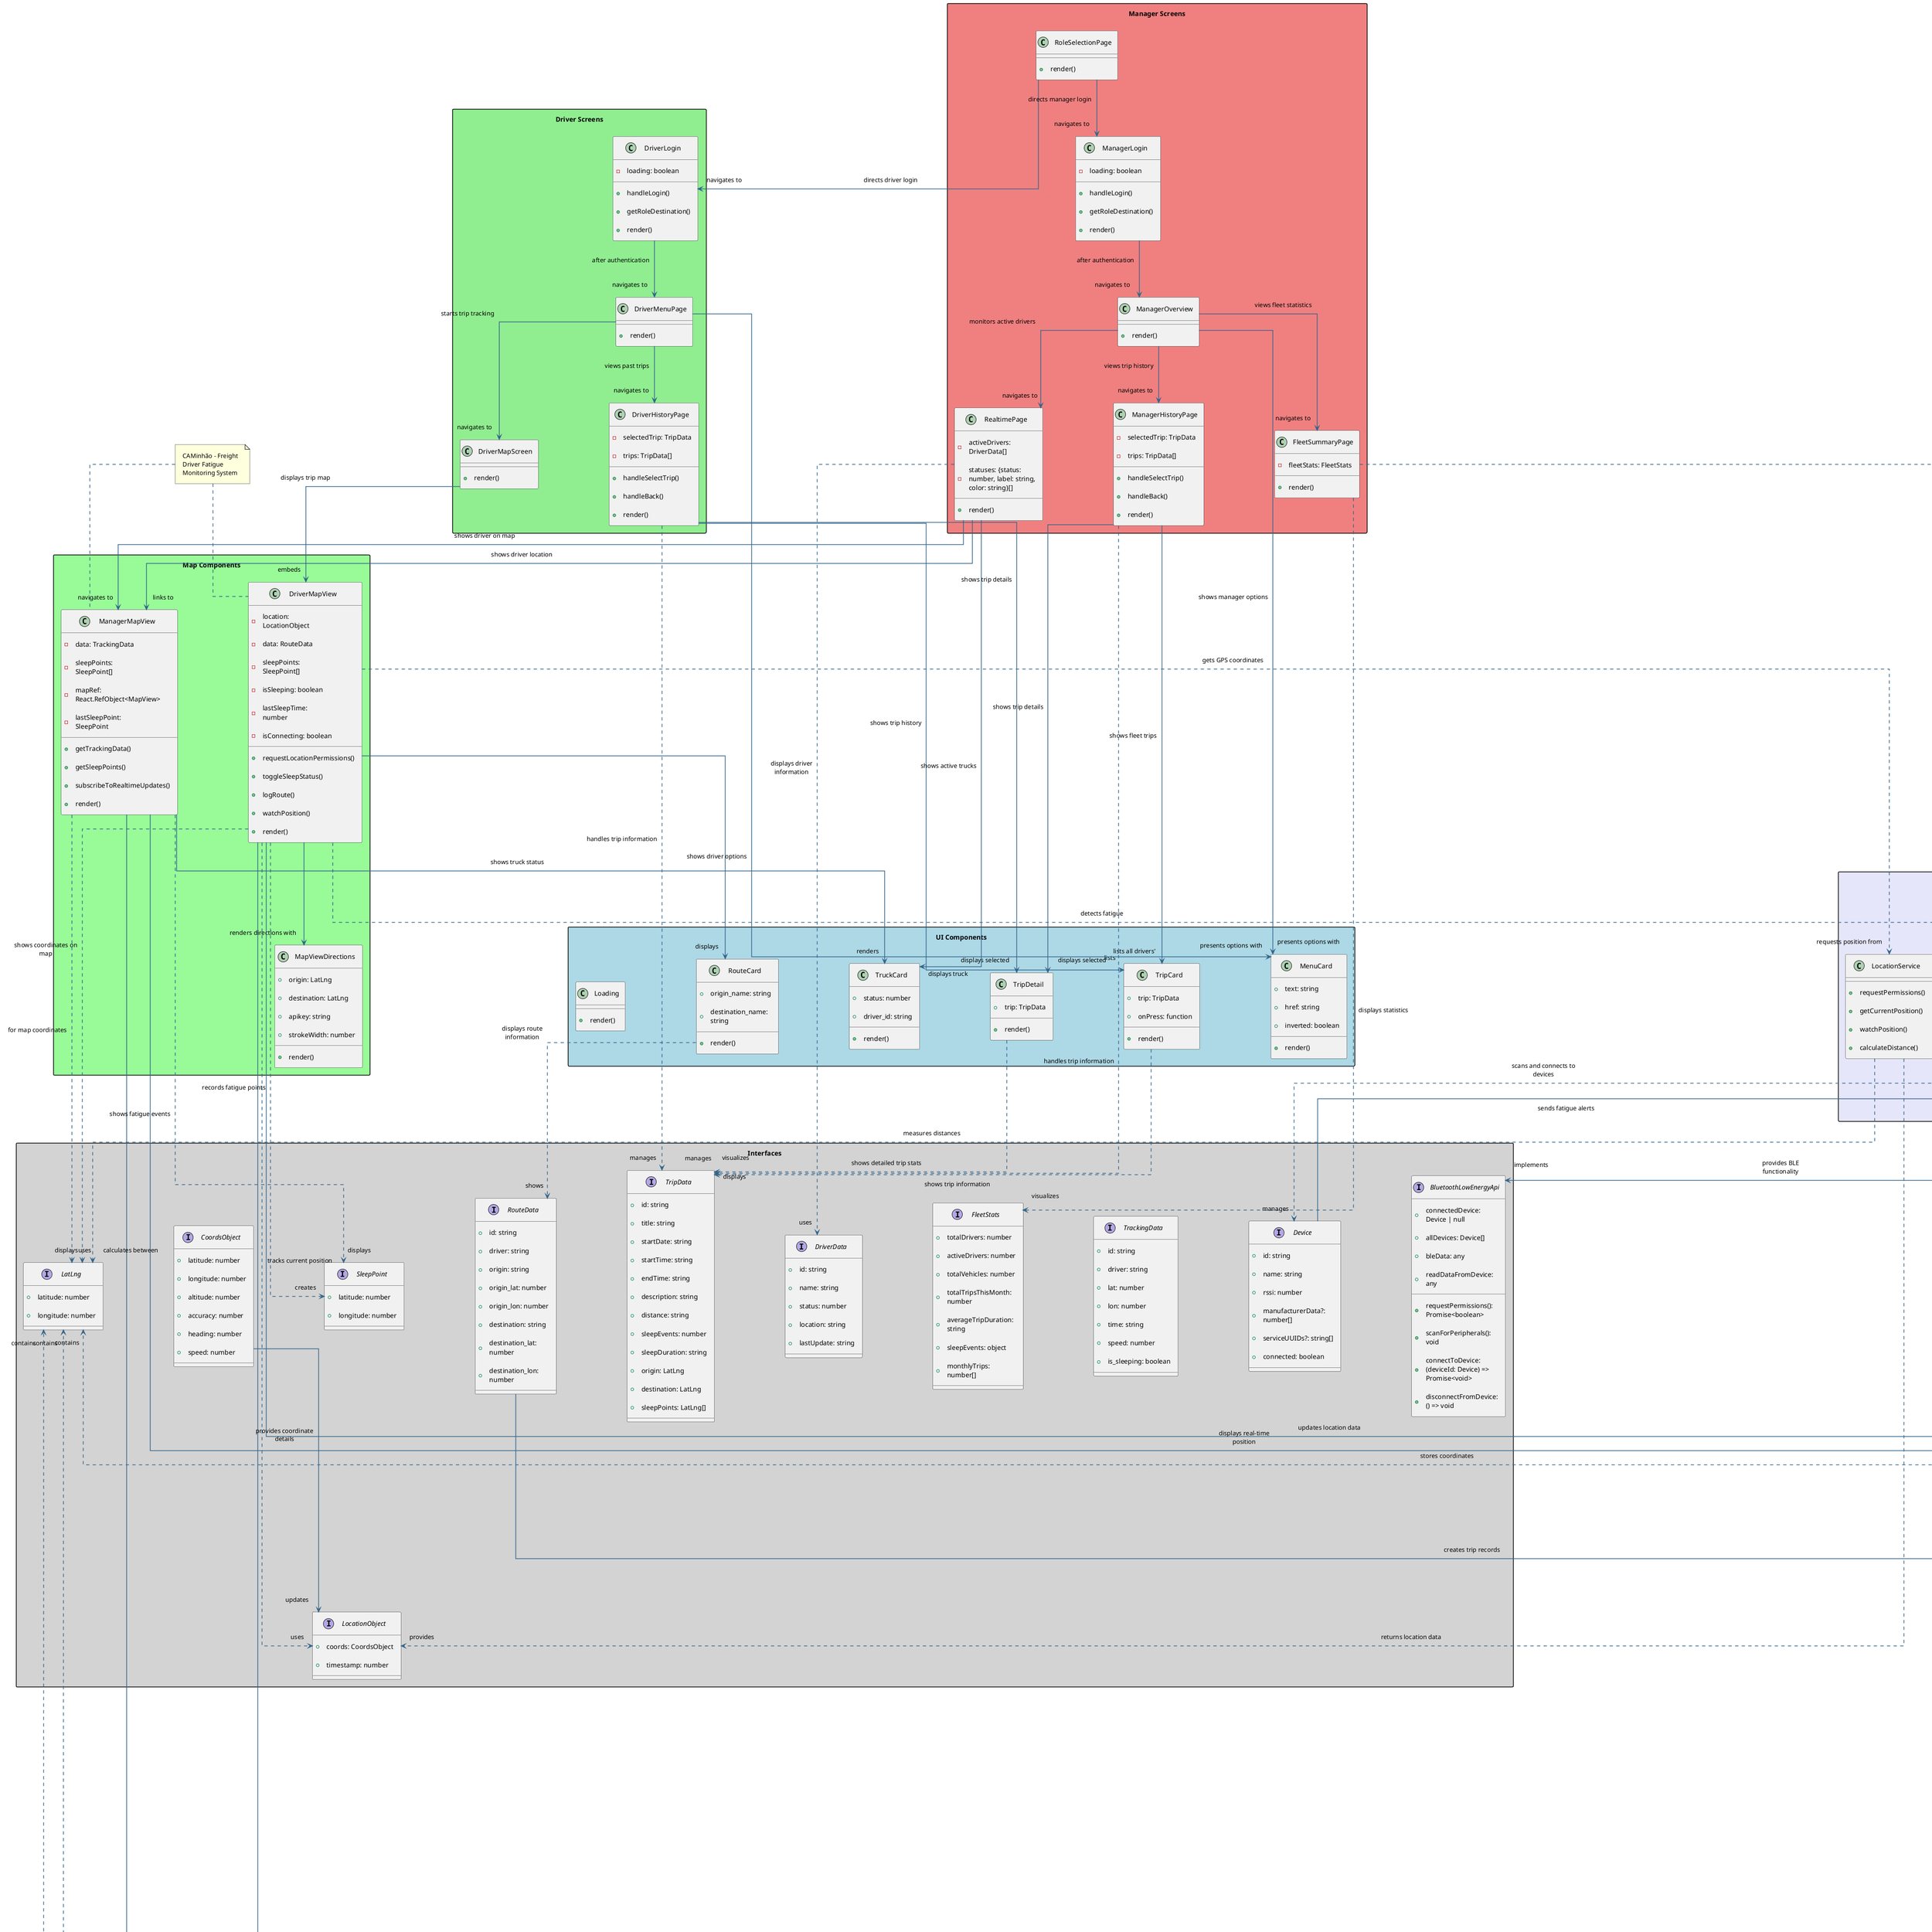 @startuml CAMinhão - Driver Fatigue Monitoring System

' Aumentando o espaçamento entre elementos
skinparam linetype ortho
skinparam nodesep 150
skinparam ranksep 120
skinparam packageStyle rectangle

' Configurações adicionais para melhorar a visualização
skinparam ArrowColor #33658a
skinparam ArrowThickness 1.5
skinparam Padding 10
skinparam componentMargin 20

' Configuração para ajudar com textos longos nas relações
skinparam wrapWidth 150
skinparam maxMessageSize 150

' Database Layer
package "Database Models" #LightYellow {
class Drivers {
+id: bigint
+name: text
+license_number: text
+phone: text
+email: text
+status: text
+date_hired: date
+created_at: timestamp
}

class Vehicles {
+id: bigint
+license_plate: text
+model: text
+year: integer
+status: text
+created_at: timestamp
}

class Trips {
+id: bigint
+driver_id: bigint
+vehicle_id: bigint
+origin_name: text
+origin_lat: double
+origin_lon: double
+destination_name: text
+destination_lat: double
+destination_lon: double
+distance: double
+start_time: timestamp
+end_time: timestamp
+status: text
+description: text
+created_at: timestamp
}

class Tracking {
+id: bigint
+driver_id: bigint
+trip_id: bigint
+vehicle_id: bigint
+lat: double
+lon: double
+speed: double
+is_sleeping: boolean
+road_index: integer
+timestamp: timestamp
}

class SleepEvents {
+id: bigint
+trip_id: bigint
+driver_id: bigint
+lat: double
+lon: double
+start_time: timestamp
+end_time: timestamp
+duration: interval
+severity: text
+created_at: timestamp
}

class Supervisors {
+id: bigint
+name: text
+email: text
+phone: text
+created_at: timestamp
}

class SupervisorDriver {
+supervisor_id: bigint
+driver_id: bigint
+assigned_date: timestamp
}

class TripStatistics {
+id: bigint
+month: integer
+year: integer
+total_trips: integer
+total_distance: double
+average_trip_duration: interval
+total_sleep_events: integer
+critical_sleep_incidents: integer
+created_at: timestamp
}

class Roads {
+road_id: text
+road_index: integer
+name: text
+lat: double
+lon: double
}
}

' Core UI Components
package "UI Components" #LightBlue {
class MenuCard {
+text: string
+href: string
+inverted: boolean
+render()
}

class TruckCard {
+status: number
+driver_id: string
+render()
}

class TripCard {
+trip: TripData
+onPress: function
+render()
}

class RouteCard {
+origin_name: string
+destination_name: string
+render()
}

class TripDetail {
+trip: TripData
+render()
}

class Loading {
+render()
}
}

' MapView Components
package "Map Components" #PaleGreen {
class DriverMapView {
-location: LocationObject
-data: RouteData
-sleepPoints: SleepPoint[]
-isSleeping: boolean
-lastSleepTime: number
-isConnecting: boolean
+requestLocationPermissions()
+toggleSleepStatus()
+logRoute()
+watchPosition()
+render()
}

class ManagerMapView {
-data: TrackingData
-sleepPoints: SleepPoint[]
-mapRef: React.RefObject<MapView>
-lastSleepPoint: SleepPoint
+getTrackingData()
+getSleepPoints()
+subscribeToRealtimeUpdates()
+render()
}

class MapViewDirections {
+origin: LatLng
+destination: LatLng
+apikey: string
+strokeWidth: number
+render()
}
}

' Screens by Role
package "Driver Screens" #LightGreen {
class DriverLogin {
-loading: boolean
+handleLogin()
+getRoleDestination()
+render()
}

class DriverMenuPage {
+render()
}

class DriverMapScreen {
+render()
}

class DriverHistoryPage {
-selectedTrip: TripData
-trips: TripData[]
+handleSelectTrip()
+handleBack()
+render()
}
}

package "Manager Screens" #LightCoral {
class ManagerLogin {
-loading: boolean
+handleLogin()
+getRoleDestination()
+render()
}

class ManagerOverview {
+render()
}

class RealtimePage {
-activeDrivers: DriverData[]
-statuses: {status: number, label: string, color: string}[]
+render()
}

class ManagerHistoryPage {
-selectedTrip: TripData
-trips: TripData[]
+handleSelectTrip()
+handleBack()
+render()
}

class FleetSummaryPage {
-fleetStats: FleetStats
+render()
}

class RoleSelectionPage {
+render()
}
}

' Services
package "Services" #Lavender {
class SupabaseService {
+client: SupabaseClient
+from(table: string)
+channel(name: string)
+auth
}

class BLEModule {
-bleManager: BleManager
-allDevices: Device[]
-connectedDevice: Device
-bleData: any
+requestPermissions()
+scanForPeripherals()
+connectToDevice()
+disconnectFromDevice()
+readDataFromDevice()
}

class LocationService {
+requestPermissions()
+getCurrentPosition()
+watchPosition()
+calculateDistance()
}
}

' Data Types & Interfaces
package "Interfaces" #LightGrey {
interface TripData {
+id: string
+title: string
+startDate: string
+startTime: string
+endTime: string
+description: string
+distance: string
+sleepEvents: number
+sleepDuration: string
+origin: LatLng
+destination: LatLng
+sleepPoints: LatLng[]
}

interface RouteData {
+id: string
+driver: string
+origin: string
+origin_lat: number
+origin_lon: number
+destination: string
+destination_lat: number
+destination_lon: number
}

interface TrackingData {
+id: string
+driver: string
+lat: number
+lon: number
+time: string
+speed: number
+is_sleeping: boolean
}

interface SleepPoint {
+latitude: number
+longitude: number
}

interface DriverData {
+id: string
+name: string
+status: number
+location: string
+lastUpdate: string
}

interface FleetStats {
+totalDrivers: number
+activeDrivers: number
+totalVehicles: number
+totalTripsThisMonth: number
+averageTripDuration: string
+sleepEvents: object
+monthlyTrips: number[]
}

interface BluetoothLowEnergyApi {
+requestPermissions(): Promise<boolean>
+scanForPeripherals(): void
+connectToDevice: (deviceId: Device) => Promise<void>
+disconnectFromDevice: () => void
+connectedDevice: Device | null
+allDevices: Device[]
+bleData: any
+readDataFromDevice: any
}

interface LatLng {
+latitude: number
+longitude: number
}

interface LocationObject {
+coords: CoordsObject
+timestamp: number
}

interface CoordsObject {
+latitude: number
+longitude: number
+altitude: number
+accuracy: number
+heading: number
+speed: number
}

interface Device {
+id: string
+name: string
+rssi: number
+manufacturerData?: number[]
+serviceUUIDs?: string[]
+connected: boolean
}

}

' Database Relationships
Drivers "1" --* "many: tracks trips of" Trips
Vehicles "1" --* "many: used in" Trips
Trips "1" --* "many: generates" Tracking
Drivers "1" --* "many: has location" Tracking
Vehicles "1" --* "many: recorded in" Tracking
Trips "1" --* "many: contains" SleepEvents
Drivers "1" --* "many: experiences" SleepEvents
Supervisors "1" --* "many: supervises" SupervisorDriver
Drivers "1" --* "many: reports to" SupervisorDriver
Tracking "many: references" -- "1: identified by" Roads

' Component Relationships
DriverMapView --> "renders directions with" MapViewDirections
DriverMapView --> "displays" RouteCard
DriverMapView --> "creates" SleepEvents : creates fatigue events
DriverMapView --> "updates" Tracking : updates location data
DriverMapView ..> "connects to device via" BLEModule : detects fatigue
DriverMapView ..> "requests position from" LocationService : gets GPS coordinates

ManagerMapView --> "reads" Tracking : displays real-time position
ManagerMapView --> "displays historical" SleepEvents : shows fatigue events
ManagerMapView --> "renders" TruckCard : shows truck status

TripCard ..> "displays" TripData : shows trip information
TripDetail ..> "visualizes" TripData : shows detailed trip stats
RouteCard ..> "shows" RouteData : displays route information

DriverHistoryPage --> "lists" TripCard : shows trip history
DriverHistoryPage --> "displays selected" TripDetail : shows trip details
DriverHistoryPage ..> "manages" TripData : handles trip information

ManagerHistoryPage --> "lists all drivers'" TripCard : shows fleet trips
ManagerHistoryPage --> "displays selected" TripDetail : shows trip details
ManagerHistoryPage ..> "manages" TripData : handles trip information

RealtimePage --> "displays truck" TruckCard : shows active trucks
RealtimePage ..> "uses" DriverData : displays driver information
RealtimePage --> "navigates to" ManagerMapView : shows driver on map

FleetSummaryPage ..> "analyzes" TripStatistics : processes fleet data
FleetSummaryPage ..> "visualizes" FleetStats : displays statistics

DriverMenuPage --> "presents options with" MenuCard : shows driver options
ManagerOverview --> "presents options with" MenuCard : shows manager options

DriverMapScreen --> "embeds" DriverMapView : displays trip map
RealtimePage --> "links to" ManagerMapView : shows driver location

' Service Connections
SupabaseService ..> "manages" Drivers : stores driver data
SupabaseService ..> "manages" Vehicles : stores vehicle data
SupabaseService ..> "manages" Trips : stores trip data
SupabaseService ..> "manages" Tracking : stores location data
SupabaseService ..> "manages" SleepEvents : stores fatigue events
SupabaseService ..> "manages" Supervisors : stores supervisor data
SupabaseService ..> "manages" SupervisorDriver : stores assignments
SupabaseService ..> "manages" TripStatistics : stores analytics
SupabaseService ..> "manages" Roads : stores road data

BLEModule ..> "detects" SleepEvents : identifies fatigue events
BLEModule --> "implements" BluetoothLowEnergyApi : provides BLE functionality

RoleSelectionPage --> "navigates to" DriverLogin : directs driver login
RoleSelectionPage --> "navigates to" ManagerLogin : directs manager login
' Service Connections (adicionando relacionamentos que estão faltando)
LocationService ..> "provides" LocationObject : returns location data
LocationService ..> "calculates between" LatLng : measures distances

BLEModule ..> "manages" Device : scans and connects to devices

' Component Relationships (adicionando relacionamentos que estão faltando)
DriverMapView ..> "uses" LocationObject : tracks current position
DriverMapView ..> "creates" SleepPoint : records fatigue points
DriverMapView ..> "displays" LatLng : shows coordinates on map

ManagerMapView ..> "uses" LatLng : for map coordinates
ManagerMapView ..> "displays" SleepPoint : shows fatigue events

' Data Flow Relationships
Tracking ..> "contains" LatLng : stores coordinates
SleepEvents ..> "contains" LatLng : stores sleep event locations
Roads ..> "contains" LatLng : stores road coordinate points

' Screen Relationships
DriverLogin --> "navigates to" DriverMenuPage : after authentication
ManagerLogin --> "navigates to" ManagerOverview : after authentication
DriverMenuPage --> "navigates to" DriverMapScreen : starts trip tracking
DriverMenuPage --> "navigates to" DriverHistoryPage : views past trips
ManagerOverview --> "navigates to" RealtimePage : monitors active drivers
ManagerOverview --> "navigates to" ManagerHistoryPage : views trip history
ManagerOverview --> "navigates to" FleetSummaryPage : views fleet statistics

' Device Connections 
Device --> "provides data to" BLEModule : sends fatigue alerts
CoordsObject --> "updates" LocationObject : provides coordinate details

' RouteData relationship
RouteData --> "generates" Trips : creates trip records


note "CAMinhão - Freight Driver Fatigue Monitoring System" as AppTitle
AppTitle .. DriverMapView
AppTitle .. ManagerMapView

@enduml
